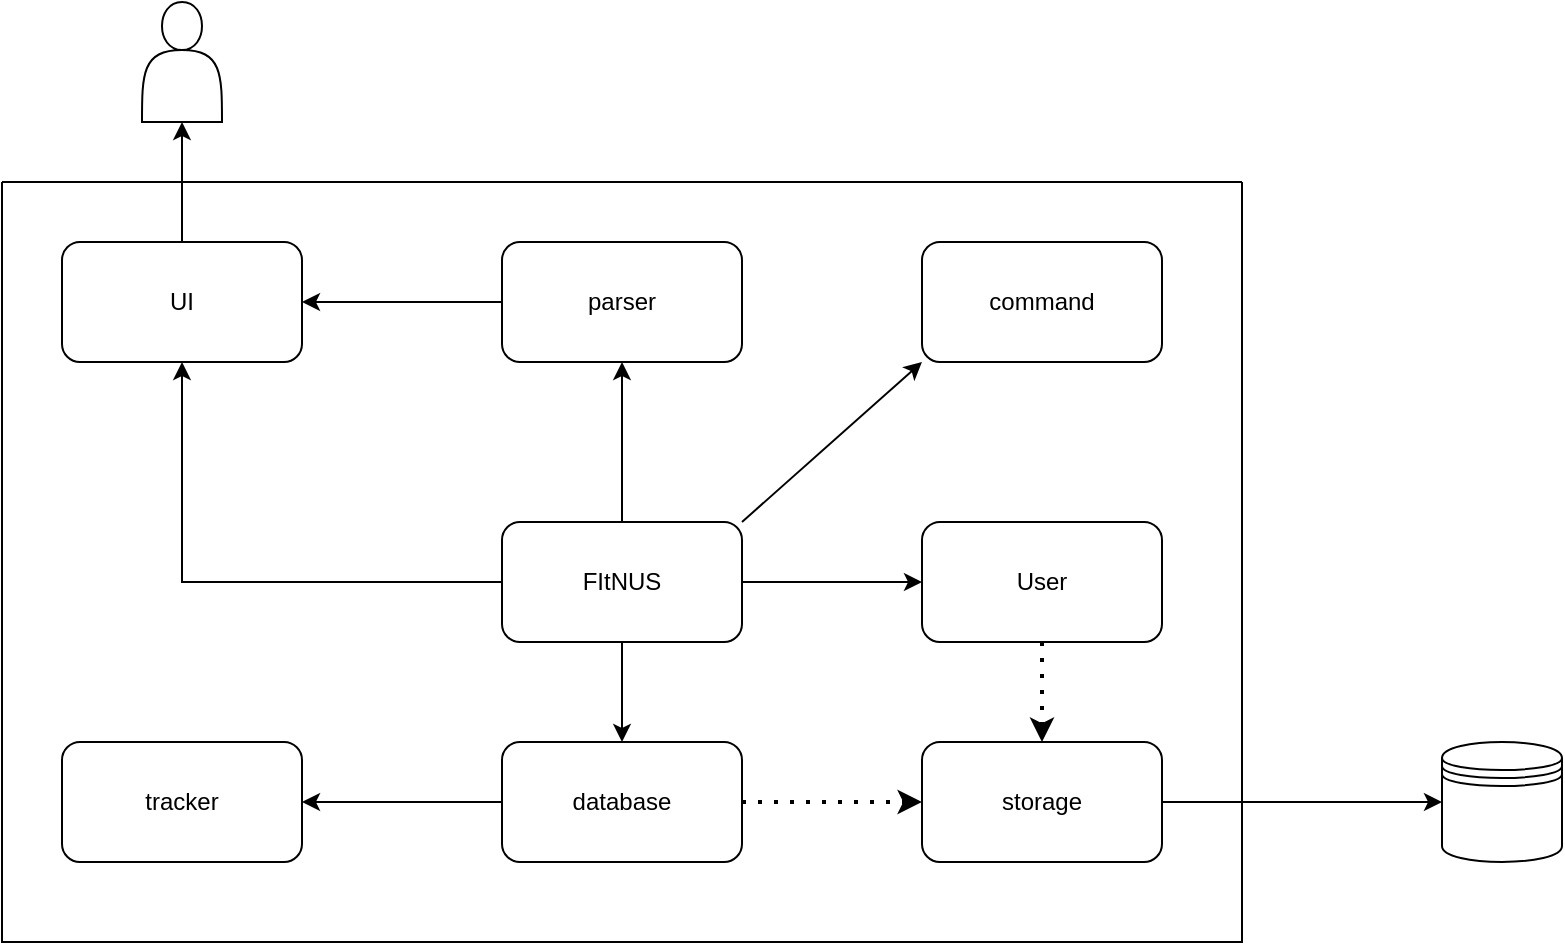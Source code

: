 <mxfile version="15.4.0" type="device"><diagram name="Page-1" id="e56a1550-8fbb-45ad-956c-1786394a9013"><mxGraphModel dx="1186" dy="626" grid="1" gridSize="10" guides="1" tooltips="1" connect="1" arrows="1" fold="1" page="1" pageScale="1" pageWidth="1100" pageHeight="850" background="none" math="0" shadow="0"><root><mxCell id="0"/><mxCell id="1" parent="0"/><mxCell id="Zgcb1lOgQTwE7Fuv64SC-1" value="" style="swimlane;startSize=0;" vertex="1" parent="1"><mxGeometry x="210" y="250" width="620" height="380" as="geometry"/></mxCell><mxCell id="Zgcb1lOgQTwE7Fuv64SC-2" value="UI" style="rounded=1;whiteSpace=wrap;html=1;" vertex="1" parent="Zgcb1lOgQTwE7Fuv64SC-1"><mxGeometry x="30" y="30" width="120" height="60" as="geometry"/></mxCell><mxCell id="Zgcb1lOgQTwE7Fuv64SC-24" style="edgeStyle=none;rounded=0;orthogonalLoop=1;jettySize=auto;html=1;exitX=0;exitY=0.5;exitDx=0;exitDy=0;" edge="1" parent="Zgcb1lOgQTwE7Fuv64SC-1" source="Zgcb1lOgQTwE7Fuv64SC-4" target="Zgcb1lOgQTwE7Fuv64SC-8"><mxGeometry relative="1" as="geometry"/></mxCell><mxCell id="Zgcb1lOgQTwE7Fuv64SC-4" value="database" style="rounded=1;whiteSpace=wrap;html=1;" vertex="1" parent="Zgcb1lOgQTwE7Fuv64SC-1"><mxGeometry x="250" y="280" width="120" height="60" as="geometry"/></mxCell><mxCell id="Zgcb1lOgQTwE7Fuv64SC-16" style="edgeStyle=orthogonalEdgeStyle;rounded=0;orthogonalLoop=1;jettySize=auto;html=1;entryX=1;entryY=0.5;entryDx=0;entryDy=0;" edge="1" parent="Zgcb1lOgQTwE7Fuv64SC-1" source="Zgcb1lOgQTwE7Fuv64SC-5" target="Zgcb1lOgQTwE7Fuv64SC-2"><mxGeometry relative="1" as="geometry"/></mxCell><mxCell id="Zgcb1lOgQTwE7Fuv64SC-5" value="parser" style="rounded=1;whiteSpace=wrap;html=1;" vertex="1" parent="Zgcb1lOgQTwE7Fuv64SC-1"><mxGeometry x="250" y="30" width="120" height="60" as="geometry"/></mxCell><mxCell id="Zgcb1lOgQTwE7Fuv64SC-13" style="edgeStyle=orthogonalEdgeStyle;rounded=0;orthogonalLoop=1;jettySize=auto;html=1;entryX=0.5;entryY=1;entryDx=0;entryDy=0;" edge="1" parent="Zgcb1lOgQTwE7Fuv64SC-1" source="Zgcb1lOgQTwE7Fuv64SC-6" target="Zgcb1lOgQTwE7Fuv64SC-2"><mxGeometry relative="1" as="geometry"/></mxCell><mxCell id="Zgcb1lOgQTwE7Fuv64SC-14" style="edgeStyle=orthogonalEdgeStyle;rounded=0;orthogonalLoop=1;jettySize=auto;html=1;entryX=0.5;entryY=1;entryDx=0;entryDy=0;" edge="1" parent="Zgcb1lOgQTwE7Fuv64SC-1" source="Zgcb1lOgQTwE7Fuv64SC-6" target="Zgcb1lOgQTwE7Fuv64SC-5"><mxGeometry relative="1" as="geometry"><Array as="points"><mxPoint x="310" y="120"/><mxPoint x="310" y="120"/></Array></mxGeometry></mxCell><mxCell id="Zgcb1lOgQTwE7Fuv64SC-25" style="edgeStyle=none;rounded=0;orthogonalLoop=1;jettySize=auto;html=1;exitX=0.5;exitY=1;exitDx=0;exitDy=0;entryX=0.5;entryY=0;entryDx=0;entryDy=0;" edge="1" parent="Zgcb1lOgQTwE7Fuv64SC-1" source="Zgcb1lOgQTwE7Fuv64SC-6" target="Zgcb1lOgQTwE7Fuv64SC-4"><mxGeometry relative="1" as="geometry"/></mxCell><mxCell id="Zgcb1lOgQTwE7Fuv64SC-34" style="edgeStyle=none;rounded=0;orthogonalLoop=1;jettySize=auto;html=1;exitX=1;exitY=0;exitDx=0;exitDy=0;entryX=0;entryY=1;entryDx=0;entryDy=0;" edge="1" parent="Zgcb1lOgQTwE7Fuv64SC-1" source="Zgcb1lOgQTwE7Fuv64SC-6" target="Zgcb1lOgQTwE7Fuv64SC-27"><mxGeometry relative="1" as="geometry"/></mxCell><mxCell id="Zgcb1lOgQTwE7Fuv64SC-36" style="edgeStyle=none;rounded=0;orthogonalLoop=1;jettySize=auto;html=1;exitX=1;exitY=0.5;exitDx=0;exitDy=0;entryX=0;entryY=0.5;entryDx=0;entryDy=0;" edge="1" parent="Zgcb1lOgQTwE7Fuv64SC-1" source="Zgcb1lOgQTwE7Fuv64SC-6" target="Zgcb1lOgQTwE7Fuv64SC-35"><mxGeometry relative="1" as="geometry"/></mxCell><mxCell id="Zgcb1lOgQTwE7Fuv64SC-6" value="FItNUS" style="rounded=1;whiteSpace=wrap;html=1;" vertex="1" parent="Zgcb1lOgQTwE7Fuv64SC-1"><mxGeometry x="250" y="170" width="120" height="60" as="geometry"/></mxCell><mxCell id="Zgcb1lOgQTwE7Fuv64SC-8" value="tracker" style="rounded=1;whiteSpace=wrap;html=1;" vertex="1" parent="Zgcb1lOgQTwE7Fuv64SC-1"><mxGeometry x="30" y="280" width="120" height="60" as="geometry"/></mxCell><mxCell id="Zgcb1lOgQTwE7Fuv64SC-7" value="storage" style="rounded=1;whiteSpace=wrap;html=1;" vertex="1" parent="Zgcb1lOgQTwE7Fuv64SC-1"><mxGeometry x="460" y="280" width="120" height="60" as="geometry"/></mxCell><mxCell id="Zgcb1lOgQTwE7Fuv64SC-20" value="" style="endArrow=true;dashed=1;html=1;dashPattern=1 3;strokeWidth=2;rounded=0;elbow=vertical;endArrow=classic;exitX=1;exitY=0.5;exitDx=0;exitDy=0;entryX=0;entryY=0.5;entryDx=0;entryDy=0;" edge="1" parent="Zgcb1lOgQTwE7Fuv64SC-1" source="Zgcb1lOgQTwE7Fuv64SC-4" target="Zgcb1lOgQTwE7Fuv64SC-7"><mxGeometry width="50" height="50" relative="1" as="geometry"><mxPoint x="600" y="310" as="sourcePoint"/><mxPoint x="650" y="260" as="targetPoint"/></mxGeometry></mxCell><mxCell id="Zgcb1lOgQTwE7Fuv64SC-26" style="edgeStyle=none;rounded=0;orthogonalLoop=1;jettySize=auto;html=1;exitX=0.5;exitY=1;exitDx=0;exitDy=0;" edge="1" parent="Zgcb1lOgQTwE7Fuv64SC-1" source="Zgcb1lOgQTwE7Fuv64SC-4" target="Zgcb1lOgQTwE7Fuv64SC-4"><mxGeometry relative="1" as="geometry"/></mxCell><mxCell id="Zgcb1lOgQTwE7Fuv64SC-27" value="command" style="rounded=1;whiteSpace=wrap;html=1;" vertex="1" parent="Zgcb1lOgQTwE7Fuv64SC-1"><mxGeometry x="460" y="30" width="120" height="60" as="geometry"/></mxCell><mxCell id="Zgcb1lOgQTwE7Fuv64SC-37" style="dashed=1;html=1;dashPattern=1 3;strokeWidth=2;edgeStyle=none;rounded=0;orthogonalLoop=1;jettySize=auto;html=1;entryX=0.5;entryY=0;entryDx=0;entryDy=0;" edge="1" parent="Zgcb1lOgQTwE7Fuv64SC-1" source="Zgcb1lOgQTwE7Fuv64SC-35" target="Zgcb1lOgQTwE7Fuv64SC-7"><mxGeometry relative="1" as="geometry"/></mxCell><mxCell id="Zgcb1lOgQTwE7Fuv64SC-35" value="User" style="rounded=1;whiteSpace=wrap;html=1;" vertex="1" parent="Zgcb1lOgQTwE7Fuv64SC-1"><mxGeometry x="460" y="170" width="120" height="60" as="geometry"/></mxCell><mxCell id="Zgcb1lOgQTwE7Fuv64SC-30" value="" style="shape=datastore;whiteSpace=wrap;html=1;" vertex="1" parent="1"><mxGeometry x="930" y="530" width="60" height="60" as="geometry"/></mxCell><mxCell id="Zgcb1lOgQTwE7Fuv64SC-31" style="edgeStyle=none;rounded=0;orthogonalLoop=1;jettySize=auto;html=1;exitX=1;exitY=0.5;exitDx=0;exitDy=0;entryX=0;entryY=0.5;entryDx=0;entryDy=0;" edge="1" parent="1" source="Zgcb1lOgQTwE7Fuv64SC-7" target="Zgcb1lOgQTwE7Fuv64SC-30"><mxGeometry relative="1" as="geometry"/></mxCell><mxCell id="Zgcb1lOgQTwE7Fuv64SC-32" value="" style="shape=actor;whiteSpace=wrap;html=1;" vertex="1" parent="1"><mxGeometry x="280" y="160" width="40" height="60" as="geometry"/></mxCell><mxCell id="Zgcb1lOgQTwE7Fuv64SC-33" style="edgeStyle=none;rounded=0;orthogonalLoop=1;jettySize=auto;html=1;exitX=0.5;exitY=0;exitDx=0;exitDy=0;entryX=0.5;entryY=1;entryDx=0;entryDy=0;" edge="1" parent="1" source="Zgcb1lOgQTwE7Fuv64SC-2" target="Zgcb1lOgQTwE7Fuv64SC-32"><mxGeometry relative="1" as="geometry"/></mxCell></root></mxGraphModel></diagram></mxfile>